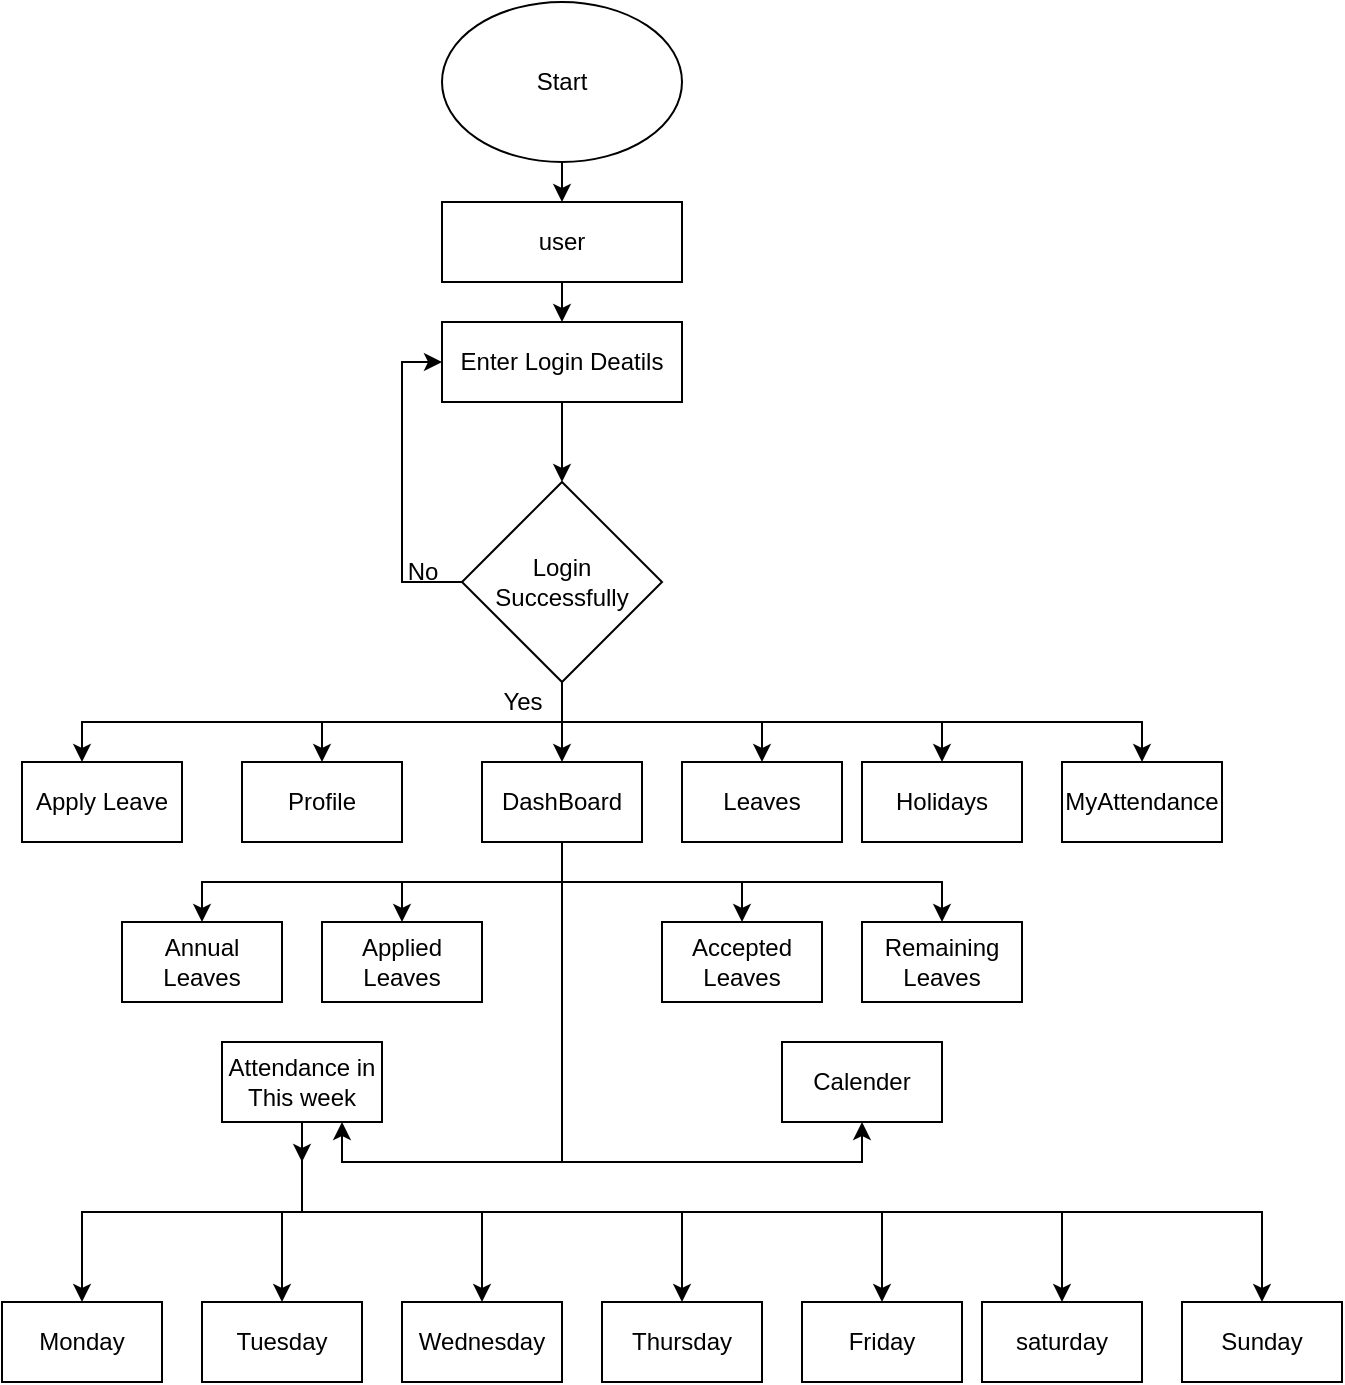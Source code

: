 <mxfile version="20.5.3" type="device"><diagram id="Wz2TNBp37USisSoyUkCU" name="Page-1"><mxGraphModel dx="868" dy="437" grid="1" gridSize="10" guides="1" tooltips="1" connect="1" arrows="1" fold="1" page="1" pageScale="1" pageWidth="850" pageHeight="1100" math="0" shadow="0"><root><mxCell id="0"/><mxCell id="1" parent="0"/><mxCell id="YQ5RYEaxM4TGn_xwFXxT-6" style="edgeStyle=orthogonalEdgeStyle;rounded=0;orthogonalLoop=1;jettySize=auto;html=1;exitX=0.5;exitY=1;exitDx=0;exitDy=0;entryX=0.5;entryY=0;entryDx=0;entryDy=0;" edge="1" parent="1" source="YQ5RYEaxM4TGn_xwFXxT-2" target="YQ5RYEaxM4TGn_xwFXxT-3"><mxGeometry relative="1" as="geometry"/></mxCell><mxCell id="YQ5RYEaxM4TGn_xwFXxT-2" value="Start" style="ellipse;whiteSpace=wrap;html=1;" vertex="1" parent="1"><mxGeometry x="230" y="20" width="120" height="80" as="geometry"/></mxCell><mxCell id="YQ5RYEaxM4TGn_xwFXxT-8" style="edgeStyle=orthogonalEdgeStyle;rounded=0;orthogonalLoop=1;jettySize=auto;html=1;exitX=0.5;exitY=1;exitDx=0;exitDy=0;entryX=0.5;entryY=0;entryDx=0;entryDy=0;" edge="1" parent="1" source="YQ5RYEaxM4TGn_xwFXxT-3" target="YQ5RYEaxM4TGn_xwFXxT-4"><mxGeometry relative="1" as="geometry"/></mxCell><mxCell id="YQ5RYEaxM4TGn_xwFXxT-3" value="user" style="rounded=0;whiteSpace=wrap;html=1;" vertex="1" parent="1"><mxGeometry x="230" y="120" width="120" height="40" as="geometry"/></mxCell><mxCell id="YQ5RYEaxM4TGn_xwFXxT-32" style="edgeStyle=orthogonalEdgeStyle;rounded=0;orthogonalLoop=1;jettySize=auto;html=1;exitX=0.5;exitY=1;exitDx=0;exitDy=0;entryX=0.5;entryY=0;entryDx=0;entryDy=0;" edge="1" parent="1" source="YQ5RYEaxM4TGn_xwFXxT-4" target="YQ5RYEaxM4TGn_xwFXxT-27"><mxGeometry relative="1" as="geometry"/></mxCell><mxCell id="YQ5RYEaxM4TGn_xwFXxT-4" value="Enter Login Deatils" style="rounded=0;whiteSpace=wrap;html=1;" vertex="1" parent="1"><mxGeometry x="230" y="180" width="120" height="40" as="geometry"/></mxCell><mxCell id="YQ5RYEaxM4TGn_xwFXxT-9" value="Profile" style="rounded=0;whiteSpace=wrap;html=1;" vertex="1" parent="1"><mxGeometry x="130" y="400" width="80" height="40" as="geometry"/></mxCell><mxCell id="YQ5RYEaxM4TGn_xwFXxT-15" value="Apply Leave" style="rounded=0;whiteSpace=wrap;html=1;" vertex="1" parent="1"><mxGeometry x="20" y="400" width="80" height="40" as="geometry"/></mxCell><mxCell id="YQ5RYEaxM4TGn_xwFXxT-64" style="edgeStyle=orthogonalEdgeStyle;rounded=0;orthogonalLoop=1;jettySize=auto;html=1;exitX=0.5;exitY=1;exitDx=0;exitDy=0;entryX=0.5;entryY=0;entryDx=0;entryDy=0;" edge="1" parent="1" source="YQ5RYEaxM4TGn_xwFXxT-24" target="YQ5RYEaxM4TGn_xwFXxT-58"><mxGeometry relative="1" as="geometry"/></mxCell><mxCell id="YQ5RYEaxM4TGn_xwFXxT-65" style="edgeStyle=orthogonalEdgeStyle;rounded=0;orthogonalLoop=1;jettySize=auto;html=1;exitX=0.5;exitY=1;exitDx=0;exitDy=0;" edge="1" parent="1" source="YQ5RYEaxM4TGn_xwFXxT-24" target="YQ5RYEaxM4TGn_xwFXxT-60"><mxGeometry relative="1" as="geometry"/></mxCell><mxCell id="YQ5RYEaxM4TGn_xwFXxT-66" style="edgeStyle=orthogonalEdgeStyle;rounded=0;orthogonalLoop=1;jettySize=auto;html=1;exitX=0.5;exitY=1;exitDx=0;exitDy=0;entryX=0.5;entryY=0;entryDx=0;entryDy=0;" edge="1" parent="1" source="YQ5RYEaxM4TGn_xwFXxT-24" target="YQ5RYEaxM4TGn_xwFXxT-59"><mxGeometry relative="1" as="geometry"/></mxCell><mxCell id="YQ5RYEaxM4TGn_xwFXxT-67" style="edgeStyle=orthogonalEdgeStyle;rounded=0;orthogonalLoop=1;jettySize=auto;html=1;exitX=0.5;exitY=1;exitDx=0;exitDy=0;entryX=0.5;entryY=0;entryDx=0;entryDy=0;" edge="1" parent="1" source="YQ5RYEaxM4TGn_xwFXxT-24" target="YQ5RYEaxM4TGn_xwFXxT-61"><mxGeometry relative="1" as="geometry"/></mxCell><mxCell id="YQ5RYEaxM4TGn_xwFXxT-97" style="edgeStyle=orthogonalEdgeStyle;rounded=0;orthogonalLoop=1;jettySize=auto;html=1;exitX=0.5;exitY=1;exitDx=0;exitDy=0;entryX=0.5;entryY=1;entryDx=0;entryDy=0;" edge="1" parent="1" source="YQ5RYEaxM4TGn_xwFXxT-24" target="YQ5RYEaxM4TGn_xwFXxT-96"><mxGeometry relative="1" as="geometry"/></mxCell><mxCell id="YQ5RYEaxM4TGn_xwFXxT-108" style="edgeStyle=orthogonalEdgeStyle;rounded=0;orthogonalLoop=1;jettySize=auto;html=1;exitX=0.5;exitY=1;exitDx=0;exitDy=0;entryX=0.75;entryY=1;entryDx=0;entryDy=0;" edge="1" parent="1" source="YQ5RYEaxM4TGn_xwFXxT-24" target="YQ5RYEaxM4TGn_xwFXxT-68"><mxGeometry relative="1" as="geometry"/></mxCell><mxCell id="YQ5RYEaxM4TGn_xwFXxT-24" value="DashBoard" style="rounded=0;whiteSpace=wrap;html=1;" vertex="1" parent="1"><mxGeometry x="250" y="400" width="80" height="40" as="geometry"/></mxCell><mxCell id="YQ5RYEaxM4TGn_xwFXxT-36" style="edgeStyle=orthogonalEdgeStyle;rounded=0;orthogonalLoop=1;jettySize=auto;html=1;exitX=0;exitY=0.5;exitDx=0;exitDy=0;entryX=0;entryY=0.5;entryDx=0;entryDy=0;" edge="1" parent="1" source="YQ5RYEaxM4TGn_xwFXxT-27" target="YQ5RYEaxM4TGn_xwFXxT-4"><mxGeometry relative="1" as="geometry"/></mxCell><mxCell id="YQ5RYEaxM4TGn_xwFXxT-39" style="edgeStyle=orthogonalEdgeStyle;rounded=0;orthogonalLoop=1;jettySize=auto;html=1;exitX=0.5;exitY=1;exitDx=0;exitDy=0;entryX=0.5;entryY=0;entryDx=0;entryDy=0;" edge="1" parent="1" source="YQ5RYEaxM4TGn_xwFXxT-27" target="YQ5RYEaxM4TGn_xwFXxT-24"><mxGeometry relative="1" as="geometry"/></mxCell><mxCell id="YQ5RYEaxM4TGn_xwFXxT-40" style="edgeStyle=orthogonalEdgeStyle;rounded=0;orthogonalLoop=1;jettySize=auto;html=1;exitX=0.5;exitY=1;exitDx=0;exitDy=0;entryX=0.375;entryY=0;entryDx=0;entryDy=0;entryPerimeter=0;" edge="1" parent="1" source="YQ5RYEaxM4TGn_xwFXxT-27" target="YQ5RYEaxM4TGn_xwFXxT-15"><mxGeometry relative="1" as="geometry"/></mxCell><mxCell id="YQ5RYEaxM4TGn_xwFXxT-50" style="edgeStyle=orthogonalEdgeStyle;rounded=0;orthogonalLoop=1;jettySize=auto;html=1;exitX=0.5;exitY=1;exitDx=0;exitDy=0;entryX=0.5;entryY=0;entryDx=0;entryDy=0;" edge="1" parent="1" source="YQ5RYEaxM4TGn_xwFXxT-27" target="YQ5RYEaxM4TGn_xwFXxT-44"><mxGeometry relative="1" as="geometry"/></mxCell><mxCell id="YQ5RYEaxM4TGn_xwFXxT-51" style="edgeStyle=orthogonalEdgeStyle;rounded=0;orthogonalLoop=1;jettySize=auto;html=1;exitX=0.5;exitY=1;exitDx=0;exitDy=0;entryX=0.5;entryY=0;entryDx=0;entryDy=0;" edge="1" parent="1" source="YQ5RYEaxM4TGn_xwFXxT-27" target="YQ5RYEaxM4TGn_xwFXxT-45"><mxGeometry relative="1" as="geometry"/></mxCell><mxCell id="YQ5RYEaxM4TGn_xwFXxT-52" style="edgeStyle=orthogonalEdgeStyle;rounded=0;orthogonalLoop=1;jettySize=auto;html=1;exitX=0.5;exitY=1;exitDx=0;exitDy=0;entryX=0.5;entryY=0;entryDx=0;entryDy=0;" edge="1" parent="1" source="YQ5RYEaxM4TGn_xwFXxT-27" target="YQ5RYEaxM4TGn_xwFXxT-9"><mxGeometry relative="1" as="geometry"/></mxCell><mxCell id="YQ5RYEaxM4TGn_xwFXxT-55" style="edgeStyle=orthogonalEdgeStyle;rounded=0;orthogonalLoop=1;jettySize=auto;html=1;exitX=0.5;exitY=1;exitDx=0;exitDy=0;entryX=0.5;entryY=0;entryDx=0;entryDy=0;" edge="1" parent="1" source="YQ5RYEaxM4TGn_xwFXxT-27" target="YQ5RYEaxM4TGn_xwFXxT-43"><mxGeometry relative="1" as="geometry"/></mxCell><mxCell id="YQ5RYEaxM4TGn_xwFXxT-27" value="Login Successfully" style="rhombus;whiteSpace=wrap;html=1;" vertex="1" parent="1"><mxGeometry x="240" y="260" width="100" height="100" as="geometry"/></mxCell><mxCell id="YQ5RYEaxM4TGn_xwFXxT-37" value="No" style="text;html=1;align=center;verticalAlign=middle;resizable=0;points=[];autosize=1;strokeColor=none;fillColor=none;" vertex="1" parent="1"><mxGeometry x="200" y="290" width="40" height="30" as="geometry"/></mxCell><mxCell id="YQ5RYEaxM4TGn_xwFXxT-43" value="Leaves" style="rounded=0;whiteSpace=wrap;html=1;" vertex="1" parent="1"><mxGeometry x="350" y="400" width="80" height="40" as="geometry"/></mxCell><mxCell id="YQ5RYEaxM4TGn_xwFXxT-44" value="Holidays" style="rounded=0;whiteSpace=wrap;html=1;" vertex="1" parent="1"><mxGeometry x="440" y="400" width="80" height="40" as="geometry"/></mxCell><mxCell id="YQ5RYEaxM4TGn_xwFXxT-45" value="MyAttendance" style="rounded=0;whiteSpace=wrap;html=1;" vertex="1" parent="1"><mxGeometry x="540" y="400" width="80" height="40" as="geometry"/></mxCell><mxCell id="YQ5RYEaxM4TGn_xwFXxT-56" value="Yes" style="text;html=1;align=center;verticalAlign=middle;resizable=0;points=[];autosize=1;strokeColor=none;fillColor=none;" vertex="1" parent="1"><mxGeometry x="250" y="355" width="40" height="30" as="geometry"/></mxCell><mxCell id="YQ5RYEaxM4TGn_xwFXxT-58" value="Applied Leaves" style="rounded=0;whiteSpace=wrap;html=1;" vertex="1" parent="1"><mxGeometry x="170" y="480" width="80" height="40" as="geometry"/></mxCell><mxCell id="YQ5RYEaxM4TGn_xwFXxT-59" value="Accepted Leaves" style="rounded=0;whiteSpace=wrap;html=1;" vertex="1" parent="1"><mxGeometry x="340" y="480" width="80" height="40" as="geometry"/></mxCell><mxCell id="YQ5RYEaxM4TGn_xwFXxT-60" value="Annual Leaves" style="rounded=0;whiteSpace=wrap;html=1;" vertex="1" parent="1"><mxGeometry x="70" y="480" width="80" height="40" as="geometry"/></mxCell><mxCell id="YQ5RYEaxM4TGn_xwFXxT-61" value="Remaining Leaves" style="rounded=0;whiteSpace=wrap;html=1;" vertex="1" parent="1"><mxGeometry x="440" y="480" width="80" height="40" as="geometry"/></mxCell><mxCell id="YQ5RYEaxM4TGn_xwFXxT-89" style="edgeStyle=orthogonalEdgeStyle;rounded=0;orthogonalLoop=1;jettySize=auto;html=1;exitX=0.5;exitY=1;exitDx=0;exitDy=0;entryX=0.5;entryY=0;entryDx=0;entryDy=0;" edge="1" parent="1" source="YQ5RYEaxM4TGn_xwFXxT-68" target="YQ5RYEaxM4TGn_xwFXxT-80"><mxGeometry relative="1" as="geometry"/></mxCell><mxCell id="YQ5RYEaxM4TGn_xwFXxT-90" style="edgeStyle=orthogonalEdgeStyle;rounded=0;orthogonalLoop=1;jettySize=auto;html=1;exitX=0.5;exitY=1;exitDx=0;exitDy=0;entryX=0.5;entryY=0;entryDx=0;entryDy=0;" edge="1" parent="1" source="YQ5RYEaxM4TGn_xwFXxT-68" target="YQ5RYEaxM4TGn_xwFXxT-72"><mxGeometry relative="1" as="geometry"/></mxCell><mxCell id="YQ5RYEaxM4TGn_xwFXxT-91" style="edgeStyle=orthogonalEdgeStyle;rounded=0;orthogonalLoop=1;jettySize=auto;html=1;exitX=0.5;exitY=1;exitDx=0;exitDy=0;entryX=0.5;entryY=0;entryDx=0;entryDy=0;" edge="1" parent="1" source="YQ5RYEaxM4TGn_xwFXxT-68" target="YQ5RYEaxM4TGn_xwFXxT-73"><mxGeometry relative="1" as="geometry"/></mxCell><mxCell id="YQ5RYEaxM4TGn_xwFXxT-92" style="edgeStyle=orthogonalEdgeStyle;rounded=0;orthogonalLoop=1;jettySize=auto;html=1;exitX=0.5;exitY=1;exitDx=0;exitDy=0;entryX=0.5;entryY=0;entryDx=0;entryDy=0;" edge="1" parent="1" source="YQ5RYEaxM4TGn_xwFXxT-68" target="YQ5RYEaxM4TGn_xwFXxT-74"><mxGeometry relative="1" as="geometry"/></mxCell><mxCell id="YQ5RYEaxM4TGn_xwFXxT-93" style="edgeStyle=orthogonalEdgeStyle;rounded=0;orthogonalLoop=1;jettySize=auto;html=1;exitX=0.5;exitY=1;exitDx=0;exitDy=0;entryX=0.5;entryY=0;entryDx=0;entryDy=0;" edge="1" parent="1" source="YQ5RYEaxM4TGn_xwFXxT-68" target="YQ5RYEaxM4TGn_xwFXxT-75"><mxGeometry relative="1" as="geometry"/></mxCell><mxCell id="YQ5RYEaxM4TGn_xwFXxT-94" style="edgeStyle=orthogonalEdgeStyle;rounded=0;orthogonalLoop=1;jettySize=auto;html=1;exitX=0.5;exitY=1;exitDx=0;exitDy=0;entryX=0.5;entryY=0;entryDx=0;entryDy=0;" edge="1" parent="1" source="YQ5RYEaxM4TGn_xwFXxT-68" target="YQ5RYEaxM4TGn_xwFXxT-76"><mxGeometry relative="1" as="geometry"/></mxCell><mxCell id="YQ5RYEaxM4TGn_xwFXxT-95" style="edgeStyle=orthogonalEdgeStyle;rounded=0;orthogonalLoop=1;jettySize=auto;html=1;exitX=0.5;exitY=1;exitDx=0;exitDy=0;entryX=0.5;entryY=0;entryDx=0;entryDy=0;" edge="1" parent="1" source="YQ5RYEaxM4TGn_xwFXxT-68" target="YQ5RYEaxM4TGn_xwFXxT-77"><mxGeometry relative="1" as="geometry"/></mxCell><mxCell id="YQ5RYEaxM4TGn_xwFXxT-103" style="edgeStyle=orthogonalEdgeStyle;rounded=0;orthogonalLoop=1;jettySize=auto;html=1;exitX=0.5;exitY=1;exitDx=0;exitDy=0;" edge="1" parent="1" source="YQ5RYEaxM4TGn_xwFXxT-68"><mxGeometry relative="1" as="geometry"><mxPoint x="160" y="600" as="targetPoint"/></mxGeometry></mxCell><mxCell id="YQ5RYEaxM4TGn_xwFXxT-68" value="Attendance in This week" style="rounded=0;whiteSpace=wrap;html=1;" vertex="1" parent="1"><mxGeometry x="120" y="540" width="80" height="40" as="geometry"/></mxCell><mxCell id="YQ5RYEaxM4TGn_xwFXxT-72" value="Tuesday" style="rounded=0;whiteSpace=wrap;html=1;" vertex="1" parent="1"><mxGeometry x="110" y="670" width="80" height="40" as="geometry"/></mxCell><mxCell id="YQ5RYEaxM4TGn_xwFXxT-73" value="Wednesday" style="rounded=0;whiteSpace=wrap;html=1;" vertex="1" parent="1"><mxGeometry x="210" y="670" width="80" height="40" as="geometry"/></mxCell><mxCell id="YQ5RYEaxM4TGn_xwFXxT-74" value="Thursday" style="rounded=0;whiteSpace=wrap;html=1;" vertex="1" parent="1"><mxGeometry x="310" y="670" width="80" height="40" as="geometry"/></mxCell><mxCell id="YQ5RYEaxM4TGn_xwFXxT-75" value="Friday" style="rounded=0;whiteSpace=wrap;html=1;" vertex="1" parent="1"><mxGeometry x="410" y="670" width="80" height="40" as="geometry"/></mxCell><mxCell id="YQ5RYEaxM4TGn_xwFXxT-76" value="saturday" style="rounded=0;whiteSpace=wrap;html=1;" vertex="1" parent="1"><mxGeometry x="500" y="670" width="80" height="40" as="geometry"/></mxCell><mxCell id="YQ5RYEaxM4TGn_xwFXxT-77" value="Sunday" style="rounded=0;whiteSpace=wrap;html=1;" vertex="1" parent="1"><mxGeometry x="600" y="670" width="80" height="40" as="geometry"/></mxCell><mxCell id="YQ5RYEaxM4TGn_xwFXxT-80" value="Monday" style="rounded=0;whiteSpace=wrap;html=1;" vertex="1" parent="1"><mxGeometry x="10" y="670" width="80" height="40" as="geometry"/></mxCell><mxCell id="YQ5RYEaxM4TGn_xwFXxT-96" value="Calender" style="rounded=0;whiteSpace=wrap;html=1;" vertex="1" parent="1"><mxGeometry x="400" y="540" width="80" height="40" as="geometry"/></mxCell></root></mxGraphModel></diagram></mxfile>